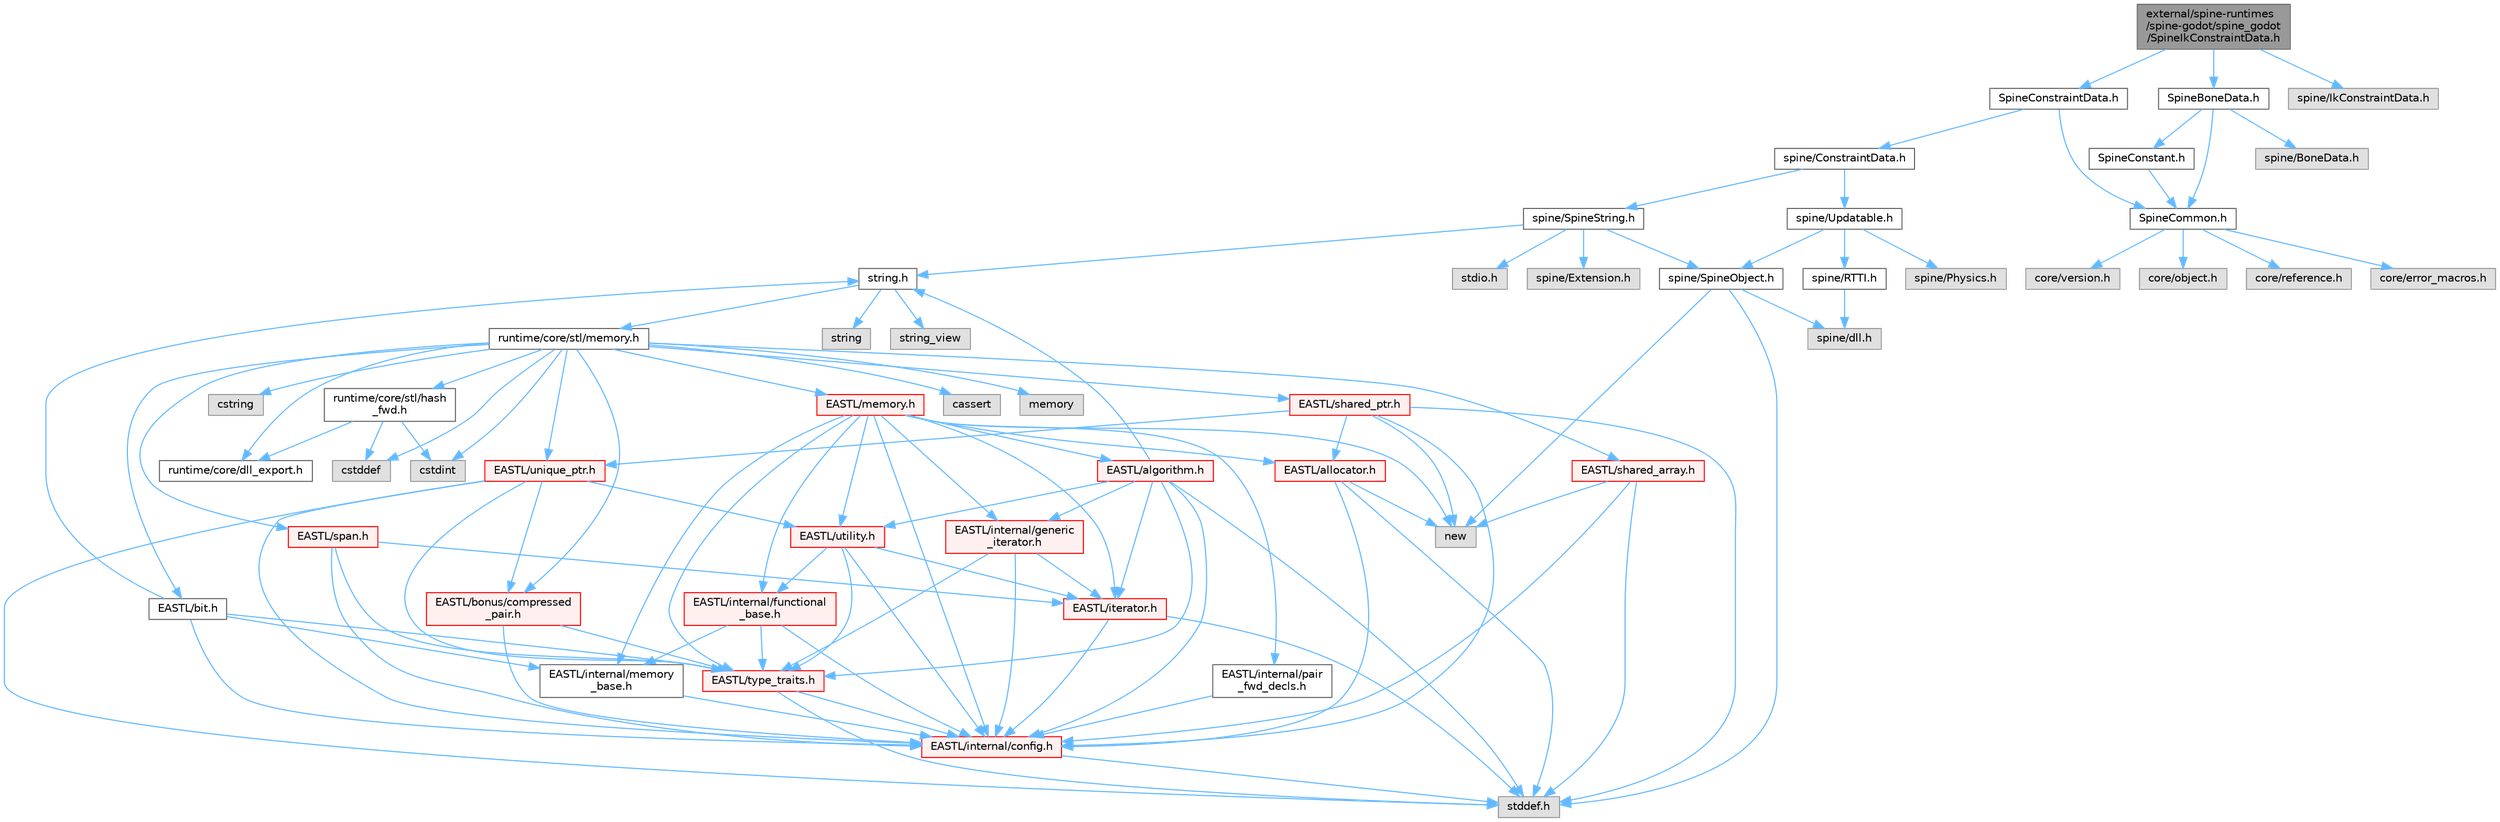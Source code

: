 digraph "external/spine-runtimes/spine-godot/spine_godot/SpineIkConstraintData.h"
{
 // LATEX_PDF_SIZE
  bgcolor="transparent";
  edge [fontname=Helvetica,fontsize=10,labelfontname=Helvetica,labelfontsize=10];
  node [fontname=Helvetica,fontsize=10,shape=box,height=0.2,width=0.4];
  Node1 [id="Node000001",label="external/spine-runtimes\l/spine-godot/spine_godot\l/SpineIkConstraintData.h",height=0.2,width=0.4,color="gray40", fillcolor="grey60", style="filled", fontcolor="black",tooltip=" "];
  Node1 -> Node2 [id="edge107_Node000001_Node000002",color="steelblue1",style="solid",tooltip=" "];
  Node2 [id="Node000002",label="SpineConstraintData.h",height=0.2,width=0.4,color="grey40", fillcolor="white", style="filled",URL="$_spine_constraint_data_8h.html",tooltip=" "];
  Node2 -> Node3 [id="edge108_Node000002_Node000003",color="steelblue1",style="solid",tooltip=" "];
  Node3 [id="Node000003",label="SpineCommon.h",height=0.2,width=0.4,color="grey40", fillcolor="white", style="filled",URL="$_spine_common_8h.html",tooltip=" "];
  Node3 -> Node4 [id="edge109_Node000003_Node000004",color="steelblue1",style="solid",tooltip=" "];
  Node4 [id="Node000004",label="core/version.h",height=0.2,width=0.4,color="grey60", fillcolor="#E0E0E0", style="filled",tooltip=" "];
  Node3 -> Node5 [id="edge110_Node000003_Node000005",color="steelblue1",style="solid",tooltip=" "];
  Node5 [id="Node000005",label="core/object.h",height=0.2,width=0.4,color="grey60", fillcolor="#E0E0E0", style="filled",tooltip=" "];
  Node3 -> Node6 [id="edge111_Node000003_Node000006",color="steelblue1",style="solid",tooltip=" "];
  Node6 [id="Node000006",label="core/reference.h",height=0.2,width=0.4,color="grey60", fillcolor="#E0E0E0", style="filled",tooltip=" "];
  Node3 -> Node7 [id="edge112_Node000003_Node000007",color="steelblue1",style="solid",tooltip=" "];
  Node7 [id="Node000007",label="core/error_macros.h",height=0.2,width=0.4,color="grey60", fillcolor="#E0E0E0", style="filled",tooltip=" "];
  Node2 -> Node8 [id="edge113_Node000002_Node000008",color="steelblue1",style="solid",tooltip=" "];
  Node8 [id="Node000008",label="spine/ConstraintData.h",height=0.2,width=0.4,color="grey40", fillcolor="white", style="filled",URL="$_constraint_data_8h.html",tooltip=" "];
  Node8 -> Node9 [id="edge114_Node000008_Node000009",color="steelblue1",style="solid",tooltip=" "];
  Node9 [id="Node000009",label="spine/Updatable.h",height=0.2,width=0.4,color="grey40", fillcolor="white", style="filled",URL="$_updatable_8h.html",tooltip=" "];
  Node9 -> Node10 [id="edge115_Node000009_Node000010",color="steelblue1",style="solid",tooltip=" "];
  Node10 [id="Node000010",label="spine/RTTI.h",height=0.2,width=0.4,color="grey40", fillcolor="white", style="filled",URL="$_r_t_t_i_8h.html",tooltip=" "];
  Node10 -> Node11 [id="edge116_Node000010_Node000011",color="steelblue1",style="solid",tooltip=" "];
  Node11 [id="Node000011",label="spine/dll.h",height=0.2,width=0.4,color="grey60", fillcolor="#E0E0E0", style="filled",tooltip=" "];
  Node9 -> Node12 [id="edge117_Node000009_Node000012",color="steelblue1",style="solid",tooltip=" "];
  Node12 [id="Node000012",label="spine/SpineObject.h",height=0.2,width=0.4,color="grey40", fillcolor="white", style="filled",URL="$_spine_object_8h.html",tooltip=" "];
  Node12 -> Node13 [id="edge118_Node000012_Node000013",color="steelblue1",style="solid",tooltip=" "];
  Node13 [id="Node000013",label="new",height=0.2,width=0.4,color="grey60", fillcolor="#E0E0E0", style="filled",tooltip=" "];
  Node12 -> Node14 [id="edge119_Node000012_Node000014",color="steelblue1",style="solid",tooltip=" "];
  Node14 [id="Node000014",label="stddef.h",height=0.2,width=0.4,color="grey60", fillcolor="#E0E0E0", style="filled",tooltip=" "];
  Node12 -> Node11 [id="edge120_Node000012_Node000011",color="steelblue1",style="solid",tooltip=" "];
  Node9 -> Node15 [id="edge121_Node000009_Node000015",color="steelblue1",style="solid",tooltip=" "];
  Node15 [id="Node000015",label="spine/Physics.h",height=0.2,width=0.4,color="grey60", fillcolor="#E0E0E0", style="filled",tooltip=" "];
  Node8 -> Node16 [id="edge122_Node000008_Node000016",color="steelblue1",style="solid",tooltip=" "];
  Node16 [id="Node000016",label="spine/SpineString.h",height=0.2,width=0.4,color="grey40", fillcolor="white", style="filled",URL="$_spine_string_8h.html",tooltip=" "];
  Node16 -> Node12 [id="edge123_Node000016_Node000012",color="steelblue1",style="solid",tooltip=" "];
  Node16 -> Node17 [id="edge124_Node000016_Node000017",color="steelblue1",style="solid",tooltip=" "];
  Node17 [id="Node000017",label="spine/Extension.h",height=0.2,width=0.4,color="grey60", fillcolor="#E0E0E0", style="filled",tooltip=" "];
  Node16 -> Node18 [id="edge125_Node000016_Node000018",color="steelblue1",style="solid",tooltip=" "];
  Node18 [id="Node000018",label="string.h",height=0.2,width=0.4,color="grey40", fillcolor="white", style="filled",URL="$string_8h.html",tooltip=" "];
  Node18 -> Node19 [id="edge126_Node000018_Node000019",color="steelblue1",style="solid",tooltip=" "];
  Node19 [id="Node000019",label="string",height=0.2,width=0.4,color="grey60", fillcolor="#E0E0E0", style="filled",tooltip=" "];
  Node18 -> Node20 [id="edge127_Node000018_Node000020",color="steelblue1",style="solid",tooltip=" "];
  Node20 [id="Node000020",label="string_view",height=0.2,width=0.4,color="grey60", fillcolor="#E0E0E0", style="filled",tooltip=" "];
  Node18 -> Node21 [id="edge128_Node000018_Node000021",color="steelblue1",style="solid",tooltip=" "];
  Node21 [id="Node000021",label="runtime/core/stl/memory.h",height=0.2,width=0.4,color="grey40", fillcolor="white", style="filled",URL="$runtime_2core_2stl_2memory_8h.html",tooltip=" "];
  Node21 -> Node22 [id="edge129_Node000021_Node000022",color="steelblue1",style="solid",tooltip=" "];
  Node22 [id="Node000022",label="cstddef",height=0.2,width=0.4,color="grey60", fillcolor="#E0E0E0", style="filled",tooltip=" "];
  Node21 -> Node23 [id="edge130_Node000021_Node000023",color="steelblue1",style="solid",tooltip=" "];
  Node23 [id="Node000023",label="cstdint",height=0.2,width=0.4,color="grey60", fillcolor="#E0E0E0", style="filled",tooltip=" "];
  Node21 -> Node24 [id="edge131_Node000021_Node000024",color="steelblue1",style="solid",tooltip=" "];
  Node24 [id="Node000024",label="cassert",height=0.2,width=0.4,color="grey60", fillcolor="#E0E0E0", style="filled",tooltip=" "];
  Node21 -> Node25 [id="edge132_Node000021_Node000025",color="steelblue1",style="solid",tooltip=" "];
  Node25 [id="Node000025",label="memory",height=0.2,width=0.4,color="grey60", fillcolor="#E0E0E0", style="filled",tooltip=" "];
  Node21 -> Node26 [id="edge133_Node000021_Node000026",color="steelblue1",style="solid",tooltip=" "];
  Node26 [id="Node000026",label="cstring",height=0.2,width=0.4,color="grey60", fillcolor="#E0E0E0", style="filled",tooltip=" "];
  Node21 -> Node27 [id="edge134_Node000021_Node000027",color="steelblue1",style="solid",tooltip=" "];
  Node27 [id="Node000027",label="EASTL/bit.h",height=0.2,width=0.4,color="grey40", fillcolor="white", style="filled",URL="$bit_8h.html",tooltip=" "];
  Node27 -> Node28 [id="edge135_Node000027_Node000028",color="steelblue1",style="solid",tooltip=" "];
  Node28 [id="Node000028",label="EASTL/internal/config.h",height=0.2,width=0.4,color="red", fillcolor="#FFF0F0", style="filled",URL="$runtime_2_e_a_s_t_l_2include_2_e_a_s_t_l_2internal_2config_8h.html",tooltip=" "];
  Node28 -> Node14 [id="edge136_Node000028_Node000014",color="steelblue1",style="solid",tooltip=" "];
  Node27 -> Node36 [id="edge137_Node000027_Node000036",color="steelblue1",style="solid",tooltip=" "];
  Node36 [id="Node000036",label="EASTL/internal/memory\l_base.h",height=0.2,width=0.4,color="grey40", fillcolor="white", style="filled",URL="$memory__base_8h.html",tooltip=" "];
  Node36 -> Node28 [id="edge138_Node000036_Node000028",color="steelblue1",style="solid",tooltip=" "];
  Node27 -> Node37 [id="edge139_Node000027_Node000037",color="steelblue1",style="solid",tooltip=" "];
  Node37 [id="Node000037",label="EASTL/type_traits.h",height=0.2,width=0.4,color="red", fillcolor="#FFF0F0", style="filled",URL="$_e_a_s_t_l_2include_2_e_a_s_t_l_2type__traits_8h.html",tooltip=" "];
  Node37 -> Node28 [id="edge140_Node000037_Node000028",color="steelblue1",style="solid",tooltip=" "];
  Node37 -> Node14 [id="edge141_Node000037_Node000014",color="steelblue1",style="solid",tooltip=" "];
  Node27 -> Node18 [id="edge142_Node000027_Node000018",color="steelblue1",style="solid",tooltip=" "];
  Node21 -> Node47 [id="edge143_Node000021_Node000047",color="steelblue1",style="solid",tooltip=" "];
  Node47 [id="Node000047",label="EASTL/memory.h",height=0.2,width=0.4,color="red", fillcolor="#FFF0F0", style="filled",URL="$runtime_2_e_a_s_t_l_2include_2_e_a_s_t_l_2memory_8h.html",tooltip=" "];
  Node47 -> Node28 [id="edge144_Node000047_Node000028",color="steelblue1",style="solid",tooltip=" "];
  Node47 -> Node36 [id="edge145_Node000047_Node000036",color="steelblue1",style="solid",tooltip=" "];
  Node47 -> Node48 [id="edge146_Node000047_Node000048",color="steelblue1",style="solid",tooltip=" "];
  Node48 [id="Node000048",label="EASTL/internal/generic\l_iterator.h",height=0.2,width=0.4,color="red", fillcolor="#FFF0F0", style="filled",URL="$generic__iterator_8h.html",tooltip=" "];
  Node48 -> Node28 [id="edge147_Node000048_Node000028",color="steelblue1",style="solid",tooltip=" "];
  Node48 -> Node49 [id="edge148_Node000048_Node000049",color="steelblue1",style="solid",tooltip=" "];
  Node49 [id="Node000049",label="EASTL/iterator.h",height=0.2,width=0.4,color="red", fillcolor="#FFF0F0", style="filled",URL="$_e_a_s_t_l_2include_2_e_a_s_t_l_2iterator_8h.html",tooltip=" "];
  Node49 -> Node28 [id="edge149_Node000049_Node000028",color="steelblue1",style="solid",tooltip=" "];
  Node49 -> Node14 [id="edge150_Node000049_Node000014",color="steelblue1",style="solid",tooltip=" "];
  Node48 -> Node37 [id="edge151_Node000048_Node000037",color="steelblue1",style="solid",tooltip=" "];
  Node47 -> Node52 [id="edge152_Node000047_Node000052",color="steelblue1",style="solid",tooltip=" "];
  Node52 [id="Node000052",label="EASTL/internal/pair\l_fwd_decls.h",height=0.2,width=0.4,color="grey40", fillcolor="white", style="filled",URL="$pair__fwd__decls_8h.html",tooltip=" "];
  Node52 -> Node28 [id="edge153_Node000052_Node000028",color="steelblue1",style="solid",tooltip=" "];
  Node47 -> Node53 [id="edge154_Node000047_Node000053",color="steelblue1",style="solid",tooltip=" "];
  Node53 [id="Node000053",label="EASTL/internal/functional\l_base.h",height=0.2,width=0.4,color="red", fillcolor="#FFF0F0", style="filled",URL="$functional__base_8h.html",tooltip=" "];
  Node53 -> Node28 [id="edge155_Node000053_Node000028",color="steelblue1",style="solid",tooltip=" "];
  Node53 -> Node36 [id="edge156_Node000053_Node000036",color="steelblue1",style="solid",tooltip=" "];
  Node53 -> Node37 [id="edge157_Node000053_Node000037",color="steelblue1",style="solid",tooltip=" "];
  Node47 -> Node54 [id="edge158_Node000047_Node000054",color="steelblue1",style="solid",tooltip=" "];
  Node54 [id="Node000054",label="EASTL/algorithm.h",height=0.2,width=0.4,color="red", fillcolor="#FFF0F0", style="filled",URL="$_e_a_s_t_l_2include_2_e_a_s_t_l_2algorithm_8h.html",tooltip=" "];
  Node54 -> Node28 [id="edge159_Node000054_Node000028",color="steelblue1",style="solid",tooltip=" "];
  Node54 -> Node37 [id="edge160_Node000054_Node000037",color="steelblue1",style="solid",tooltip=" "];
  Node54 -> Node49 [id="edge161_Node000054_Node000049",color="steelblue1",style="solid",tooltip=" "];
  Node54 -> Node63 [id="edge162_Node000054_Node000063",color="steelblue1",style="solid",tooltip=" "];
  Node63 [id="Node000063",label="EASTL/utility.h",height=0.2,width=0.4,color="red", fillcolor="#FFF0F0", style="filled",URL="$runtime_2_e_a_s_t_l_2include_2_e_a_s_t_l_2utility_8h.html",tooltip=" "];
  Node63 -> Node28 [id="edge163_Node000063_Node000028",color="steelblue1",style="solid",tooltip=" "];
  Node63 -> Node37 [id="edge164_Node000063_Node000037",color="steelblue1",style="solid",tooltip=" "];
  Node63 -> Node49 [id="edge165_Node000063_Node000049",color="steelblue1",style="solid",tooltip=" "];
  Node63 -> Node53 [id="edge166_Node000063_Node000053",color="steelblue1",style="solid",tooltip=" "];
  Node54 -> Node48 [id="edge167_Node000054_Node000048",color="steelblue1",style="solid",tooltip=" "];
  Node54 -> Node14 [id="edge168_Node000054_Node000014",color="steelblue1",style="solid",tooltip=" "];
  Node54 -> Node18 [id="edge169_Node000054_Node000018",color="steelblue1",style="solid",tooltip=" "];
  Node47 -> Node37 [id="edge170_Node000047_Node000037",color="steelblue1",style="solid",tooltip=" "];
  Node47 -> Node61 [id="edge171_Node000047_Node000061",color="steelblue1",style="solid",tooltip=" "];
  Node61 [id="Node000061",label="EASTL/allocator.h",height=0.2,width=0.4,color="red", fillcolor="#FFF0F0", style="filled",URL="$runtime_2_e_a_s_t_l_2include_2_e_a_s_t_l_2allocator_8h.html",tooltip=" "];
  Node61 -> Node28 [id="edge172_Node000061_Node000028",color="steelblue1",style="solid",tooltip=" "];
  Node61 -> Node14 [id="edge173_Node000061_Node000014",color="steelblue1",style="solid",tooltip=" "];
  Node61 -> Node13 [id="edge174_Node000061_Node000013",color="steelblue1",style="solid",tooltip=" "];
  Node47 -> Node49 [id="edge175_Node000047_Node000049",color="steelblue1",style="solid",tooltip=" "];
  Node47 -> Node63 [id="edge176_Node000047_Node000063",color="steelblue1",style="solid",tooltip=" "];
  Node47 -> Node13 [id="edge177_Node000047_Node000013",color="steelblue1",style="solid",tooltip=" "];
  Node21 -> Node74 [id="edge178_Node000021_Node000074",color="steelblue1",style="solid",tooltip=" "];
  Node74 [id="Node000074",label="EASTL/shared_array.h",height=0.2,width=0.4,color="red", fillcolor="#FFF0F0", style="filled",URL="$shared__array_8h.html",tooltip=" "];
  Node74 -> Node28 [id="edge179_Node000074_Node000028",color="steelblue1",style="solid",tooltip=" "];
  Node74 -> Node13 [id="edge180_Node000074_Node000013",color="steelblue1",style="solid",tooltip=" "];
  Node74 -> Node14 [id="edge181_Node000074_Node000014",color="steelblue1",style="solid",tooltip=" "];
  Node21 -> Node77 [id="edge182_Node000021_Node000077",color="steelblue1",style="solid",tooltip=" "];
  Node77 [id="Node000077",label="EASTL/unique_ptr.h",height=0.2,width=0.4,color="red", fillcolor="#FFF0F0", style="filled",URL="$unique__ptr_8h.html",tooltip=" "];
  Node77 -> Node78 [id="edge183_Node000077_Node000078",color="steelblue1",style="solid",tooltip=" "];
  Node78 [id="Node000078",label="EASTL/bonus/compressed\l_pair.h",height=0.2,width=0.4,color="red", fillcolor="#FFF0F0", style="filled",URL="$compressed__pair_8h.html",tooltip=" "];
  Node78 -> Node28 [id="edge184_Node000078_Node000028",color="steelblue1",style="solid",tooltip=" "];
  Node78 -> Node37 [id="edge185_Node000078_Node000037",color="steelblue1",style="solid",tooltip=" "];
  Node77 -> Node28 [id="edge186_Node000077_Node000028",color="steelblue1",style="solid",tooltip=" "];
  Node77 -> Node37 [id="edge187_Node000077_Node000037",color="steelblue1",style="solid",tooltip=" "];
  Node77 -> Node63 [id="edge188_Node000077_Node000063",color="steelblue1",style="solid",tooltip=" "];
  Node77 -> Node14 [id="edge189_Node000077_Node000014",color="steelblue1",style="solid",tooltip=" "];
  Node21 -> Node80 [id="edge190_Node000021_Node000080",color="steelblue1",style="solid",tooltip=" "];
  Node80 [id="Node000080",label="EASTL/shared_ptr.h",height=0.2,width=0.4,color="red", fillcolor="#FFF0F0", style="filled",URL="$shared__ptr_8h.html",tooltip=" "];
  Node80 -> Node28 [id="edge191_Node000080_Node000028",color="steelblue1",style="solid",tooltip=" "];
  Node80 -> Node77 [id="edge192_Node000080_Node000077",color="steelblue1",style="solid",tooltip=" "];
  Node80 -> Node61 [id="edge193_Node000080_Node000061",color="steelblue1",style="solid",tooltip=" "];
  Node80 -> Node13 [id="edge194_Node000080_Node000013",color="steelblue1",style="solid",tooltip=" "];
  Node80 -> Node14 [id="edge195_Node000080_Node000014",color="steelblue1",style="solid",tooltip=" "];
  Node21 -> Node160 [id="edge196_Node000021_Node000160",color="steelblue1",style="solid",tooltip=" "];
  Node160 [id="Node000160",label="EASTL/span.h",height=0.2,width=0.4,color="red", fillcolor="#FFF0F0", style="filled",URL="$span_8h.html",tooltip=" "];
  Node160 -> Node28 [id="edge197_Node000160_Node000028",color="steelblue1",style="solid",tooltip=" "];
  Node160 -> Node37 [id="edge198_Node000160_Node000037",color="steelblue1",style="solid",tooltip=" "];
  Node160 -> Node49 [id="edge199_Node000160_Node000049",color="steelblue1",style="solid",tooltip=" "];
  Node21 -> Node78 [id="edge200_Node000021_Node000078",color="steelblue1",style="solid",tooltip=" "];
  Node21 -> Node163 [id="edge201_Node000021_Node000163",color="steelblue1",style="solid",tooltip=" "];
  Node163 [id="Node000163",label="runtime/core/dll_export.h",height=0.2,width=0.4,color="grey40", fillcolor="white", style="filled",URL="$dll__export_8h.html",tooltip=" "];
  Node21 -> Node164 [id="edge202_Node000021_Node000164",color="steelblue1",style="solid",tooltip=" "];
  Node164 [id="Node000164",label="runtime/core/stl/hash\l_fwd.h",height=0.2,width=0.4,color="grey40", fillcolor="white", style="filled",URL="$hash__fwd_8h.html",tooltip=" "];
  Node164 -> Node22 [id="edge203_Node000164_Node000022",color="steelblue1",style="solid",tooltip=" "];
  Node164 -> Node23 [id="edge204_Node000164_Node000023",color="steelblue1",style="solid",tooltip=" "];
  Node164 -> Node163 [id="edge205_Node000164_Node000163",color="steelblue1",style="solid",tooltip=" "];
  Node16 -> Node165 [id="edge206_Node000016_Node000165",color="steelblue1",style="solid",tooltip=" "];
  Node165 [id="Node000165",label="stdio.h",height=0.2,width=0.4,color="grey60", fillcolor="#E0E0E0", style="filled",tooltip=" "];
  Node1 -> Node166 [id="edge207_Node000001_Node000166",color="steelblue1",style="solid",tooltip=" "];
  Node166 [id="Node000166",label="SpineBoneData.h",height=0.2,width=0.4,color="grey40", fillcolor="white", style="filled",URL="$_spine_bone_data_8h.html",tooltip=" "];
  Node166 -> Node3 [id="edge208_Node000166_Node000003",color="steelblue1",style="solid",tooltip=" "];
  Node166 -> Node167 [id="edge209_Node000166_Node000167",color="steelblue1",style="solid",tooltip=" "];
  Node167 [id="Node000167",label="SpineConstant.h",height=0.2,width=0.4,color="grey40", fillcolor="white", style="filled",URL="$_spine_constant_8h.html",tooltip=" "];
  Node167 -> Node3 [id="edge210_Node000167_Node000003",color="steelblue1",style="solid",tooltip=" "];
  Node166 -> Node168 [id="edge211_Node000166_Node000168",color="steelblue1",style="solid",tooltip=" "];
  Node168 [id="Node000168",label="spine/BoneData.h",height=0.2,width=0.4,color="grey60", fillcolor="#E0E0E0", style="filled",tooltip=" "];
  Node1 -> Node169 [id="edge212_Node000001_Node000169",color="steelblue1",style="solid",tooltip=" "];
  Node169 [id="Node000169",label="spine/IkConstraintData.h",height=0.2,width=0.4,color="grey60", fillcolor="#E0E0E0", style="filled",tooltip=" "];
}
